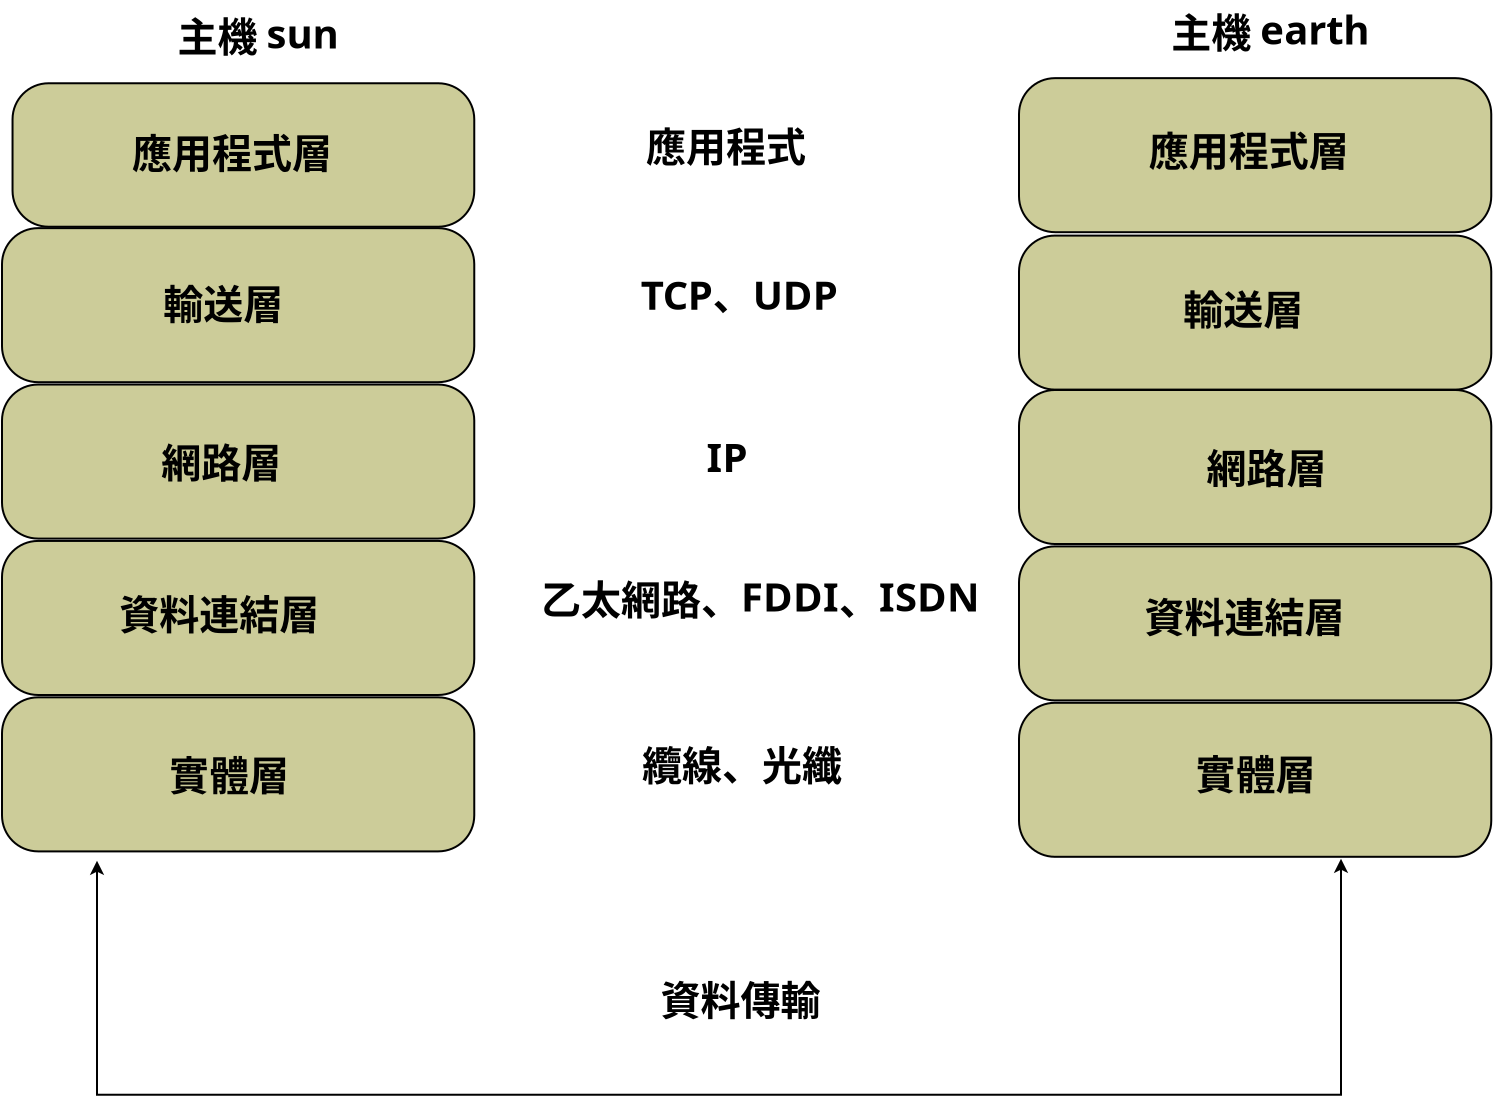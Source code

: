 <?xml version="1.0" encoding="UTF-8"?>
<dia:diagram xmlns:dia="http://www.lysator.liu.se/~alla/dia/">
  <dia:layer name="Rechteck" visible="true">
    <dia:object type="Standard - Box" version="0" id="O0">
      <dia:attribute name="obj_pos">
        <dia:point val="-19.998,-8.424"/>
      </dia:attribute>
      <dia:attribute name="obj_bb">
        <dia:rectangle val="-20.048,-8.474;3.138,-1.2"/>
      </dia:attribute>
      <dia:attribute name="elem_corner">
        <dia:point val="-19.998,-8.424"/>
      </dia:attribute>
      <dia:attribute name="elem_width">
        <dia:real val="23.086"/>
      </dia:attribute>
      <dia:attribute name="elem_height">
        <dia:real val="7.174"/>
      </dia:attribute>
      <dia:attribute name="inner_color">
        <dia:color val="#cccc99"/>
      </dia:attribute>
      <dia:attribute name="show_background">
        <dia:boolean val="true"/>
      </dia:attribute>
      <dia:attribute name="corner_radius">
        <dia:real val="1.8"/>
      </dia:attribute>
    </dia:object>
    <dia:object type="Standard - Text" version="1" id="O1">
      <dia:attribute name="obj_pos">
        <dia:point val="17.012,40.548"/>
      </dia:attribute>
      <dia:attribute name="obj_bb">
        <dia:rectangle val="17.012,39.953;17.012,40.698"/>
      </dia:attribute>
      <dia:attribute name="text">
        <dia:composite type="text">
          <dia:attribute name="string">
            <dia:string>##</dia:string>
          </dia:attribute>
          <dia:attribute name="font">
            <dia:font family="sans" style="0" name="Helvetica"/>
          </dia:attribute>
          <dia:attribute name="height">
            <dia:real val="0.8"/>
          </dia:attribute>
          <dia:attribute name="pos">
            <dia:point val="17.012,40.548"/>
          </dia:attribute>
          <dia:attribute name="color">
            <dia:color val="#000000"/>
          </dia:attribute>
          <dia:attribute name="alignment">
            <dia:enum val="0"/>
          </dia:attribute>
        </dia:composite>
      </dia:attribute>
      <dia:attribute name="valign">
        <dia:enum val="3"/>
      </dia:attribute>
    </dia:object>
    <dia:object type="Standard - Box" version="0" id="O2">
      <dia:attribute name="obj_pos">
        <dia:point val="-20.525,-1.18"/>
      </dia:attribute>
      <dia:attribute name="obj_bb">
        <dia:rectangle val="-20.575,-1.23;3.139,6.572"/>
      </dia:attribute>
      <dia:attribute name="elem_corner">
        <dia:point val="-20.525,-1.18"/>
      </dia:attribute>
      <dia:attribute name="elem_width">
        <dia:real val="23.613"/>
      </dia:attribute>
      <dia:attribute name="elem_height">
        <dia:real val="7.702"/>
      </dia:attribute>
      <dia:attribute name="inner_color">
        <dia:color val="#cccc99"/>
      </dia:attribute>
      <dia:attribute name="show_background">
        <dia:boolean val="true"/>
      </dia:attribute>
      <dia:attribute name="corner_radius">
        <dia:real val="1.8"/>
      </dia:attribute>
    </dia:object>
    <dia:object type="Standard - Box" version="0" id="O3">
      <dia:attribute name="obj_pos">
        <dia:point val="-20.525,6.64"/>
      </dia:attribute>
      <dia:attribute name="obj_bb">
        <dia:rectangle val="-20.575,6.59;3.139,14.392"/>
      </dia:attribute>
      <dia:attribute name="elem_corner">
        <dia:point val="-20.525,6.64"/>
      </dia:attribute>
      <dia:attribute name="elem_width">
        <dia:real val="23.613"/>
      </dia:attribute>
      <dia:attribute name="elem_height">
        <dia:real val="7.702"/>
      </dia:attribute>
      <dia:attribute name="inner_color">
        <dia:color val="#cccc99"/>
      </dia:attribute>
      <dia:attribute name="show_background">
        <dia:boolean val="true"/>
      </dia:attribute>
      <dia:attribute name="corner_radius">
        <dia:real val="1.8"/>
      </dia:attribute>
    </dia:object>
    <dia:object type="Standard - Box" version="0" id="O4">
      <dia:attribute name="obj_pos">
        <dia:point val="-20.525,14.46"/>
      </dia:attribute>
      <dia:attribute name="obj_bb">
        <dia:rectangle val="-20.575,14.41;3.139,22.212"/>
      </dia:attribute>
      <dia:attribute name="elem_corner">
        <dia:point val="-20.525,14.46"/>
      </dia:attribute>
      <dia:attribute name="elem_width">
        <dia:real val="23.613"/>
      </dia:attribute>
      <dia:attribute name="elem_height">
        <dia:real val="7.702"/>
      </dia:attribute>
      <dia:attribute name="inner_color">
        <dia:color val="#cccc99"/>
      </dia:attribute>
      <dia:attribute name="show_background">
        <dia:boolean val="true"/>
      </dia:attribute>
      <dia:attribute name="corner_radius">
        <dia:real val="1.8"/>
      </dia:attribute>
    </dia:object>
    <dia:object type="Standard - Box" version="0" id="O5">
      <dia:attribute name="obj_pos">
        <dia:point val="-20.525,22.28"/>
      </dia:attribute>
      <dia:attribute name="obj_bb">
        <dia:rectangle val="-20.575,22.23;3.139,30.032"/>
      </dia:attribute>
      <dia:attribute name="elem_corner">
        <dia:point val="-20.525,22.28"/>
      </dia:attribute>
      <dia:attribute name="elem_width">
        <dia:real val="23.613"/>
      </dia:attribute>
      <dia:attribute name="elem_height">
        <dia:real val="7.702"/>
      </dia:attribute>
      <dia:attribute name="inner_color">
        <dia:color val="#cccc99"/>
      </dia:attribute>
      <dia:attribute name="show_background">
        <dia:boolean val="true"/>
      </dia:attribute>
      <dia:attribute name="corner_radius">
        <dia:real val="1.8"/>
      </dia:attribute>
    </dia:object>
    <dia:object type="Standard - Box" version="0" id="O6">
      <dia:attribute name="obj_pos">
        <dia:point val="30.325,-8.68"/>
      </dia:attribute>
      <dia:attribute name="obj_bb">
        <dia:rectangle val="30.275,-8.73;53.989,-0.928"/>
      </dia:attribute>
      <dia:attribute name="elem_corner">
        <dia:point val="30.325,-8.68"/>
      </dia:attribute>
      <dia:attribute name="elem_width">
        <dia:real val="23.613"/>
      </dia:attribute>
      <dia:attribute name="elem_height">
        <dia:real val="7.702"/>
      </dia:attribute>
      <dia:attribute name="inner_color">
        <dia:color val="#cccc99"/>
      </dia:attribute>
      <dia:attribute name="show_background">
        <dia:boolean val="true"/>
      </dia:attribute>
      <dia:attribute name="corner_radius">
        <dia:real val="1.8"/>
      </dia:attribute>
    </dia:object>
    <dia:object type="Standard - Box" version="0" id="O7">
      <dia:attribute name="obj_pos">
        <dia:point val="30.325,-0.808"/>
      </dia:attribute>
      <dia:attribute name="obj_bb">
        <dia:rectangle val="30.275,-0.858;53.989,6.943"/>
      </dia:attribute>
      <dia:attribute name="elem_corner">
        <dia:point val="30.325,-0.808"/>
      </dia:attribute>
      <dia:attribute name="elem_width">
        <dia:real val="23.613"/>
      </dia:attribute>
      <dia:attribute name="elem_height">
        <dia:real val="7.702"/>
      </dia:attribute>
      <dia:attribute name="inner_color">
        <dia:color val="#cccc99"/>
      </dia:attribute>
      <dia:attribute name="show_background">
        <dia:boolean val="true"/>
      </dia:attribute>
      <dia:attribute name="corner_radius">
        <dia:real val="1.8"/>
      </dia:attribute>
    </dia:object>
    <dia:object type="Standard - Box" version="0" id="O8">
      <dia:attribute name="obj_pos">
        <dia:point val="30.325,6.912"/>
      </dia:attribute>
      <dia:attribute name="obj_bb">
        <dia:rectangle val="30.275,6.862;53.989,14.663"/>
      </dia:attribute>
      <dia:attribute name="elem_corner">
        <dia:point val="30.325,6.912"/>
      </dia:attribute>
      <dia:attribute name="elem_width">
        <dia:real val="23.613"/>
      </dia:attribute>
      <dia:attribute name="elem_height">
        <dia:real val="7.702"/>
      </dia:attribute>
      <dia:attribute name="inner_color">
        <dia:color val="#cccc99"/>
      </dia:attribute>
      <dia:attribute name="show_background">
        <dia:boolean val="true"/>
      </dia:attribute>
      <dia:attribute name="corner_radius">
        <dia:real val="1.8"/>
      </dia:attribute>
    </dia:object>
    <dia:object type="Standard - Box" version="0" id="O9">
      <dia:attribute name="obj_pos">
        <dia:point val="30.325,14.732"/>
      </dia:attribute>
      <dia:attribute name="obj_bb">
        <dia:rectangle val="30.275,14.682;53.989,22.483"/>
      </dia:attribute>
      <dia:attribute name="elem_corner">
        <dia:point val="30.325,14.732"/>
      </dia:attribute>
      <dia:attribute name="elem_width">
        <dia:real val="23.613"/>
      </dia:attribute>
      <dia:attribute name="elem_height">
        <dia:real val="7.702"/>
      </dia:attribute>
      <dia:attribute name="inner_color">
        <dia:color val="#cccc99"/>
      </dia:attribute>
      <dia:attribute name="show_background">
        <dia:boolean val="true"/>
      </dia:attribute>
      <dia:attribute name="corner_radius">
        <dia:real val="1.8"/>
      </dia:attribute>
    </dia:object>
    <dia:object type="Standard - Box" version="0" id="O10">
      <dia:attribute name="obj_pos">
        <dia:point val="30.325,22.552"/>
      </dia:attribute>
      <dia:attribute name="obj_bb">
        <dia:rectangle val="30.275,22.502;53.989,30.303"/>
      </dia:attribute>
      <dia:attribute name="elem_corner">
        <dia:point val="30.325,22.552"/>
      </dia:attribute>
      <dia:attribute name="elem_width">
        <dia:real val="23.613"/>
      </dia:attribute>
      <dia:attribute name="elem_height">
        <dia:real val="7.702"/>
      </dia:attribute>
      <dia:attribute name="inner_color">
        <dia:color val="#cccc99"/>
      </dia:attribute>
      <dia:attribute name="show_background">
        <dia:boolean val="true"/>
      </dia:attribute>
      <dia:attribute name="corner_radius">
        <dia:real val="1.8"/>
      </dia:attribute>
    </dia:object>
  </dia:layer>
  <dia:layer name="Linien" visible="true">
    <dia:object type="Standard - ZigZagLine" version="1" id="O11">
      <dia:attribute name="obj_pos">
        <dia:point val="-15.775,30.45"/>
      </dia:attribute>
      <dia:attribute name="obj_bb">
        <dia:rectangle val="-16.137,30.3;46.787,42.2"/>
      </dia:attribute>
      <dia:attribute name="orth_points">
        <dia:point val="-15.775,30.45"/>
        <dia:point val="-15.775,42.15"/>
        <dia:point val="46.425,42.15"/>
        <dia:point val="46.425,30.35"/>
      </dia:attribute>
      <dia:attribute name="orth_orient">
        <dia:enum val="1"/>
        <dia:enum val="0"/>
        <dia:enum val="1"/>
      </dia:attribute>
      <dia:attribute name="autorouting">
        <dia:boolean val="false"/>
      </dia:attribute>
      <dia:attribute name="start_arrow">
        <dia:enum val="22"/>
      </dia:attribute>
      <dia:attribute name="start_arrow_length">
        <dia:real val="0.5"/>
      </dia:attribute>
      <dia:attribute name="start_arrow_width">
        <dia:real val="0.5"/>
      </dia:attribute>
      <dia:attribute name="end_arrow">
        <dia:enum val="22"/>
      </dia:attribute>
      <dia:attribute name="end_arrow_length">
        <dia:real val="0.5"/>
      </dia:attribute>
      <dia:attribute name="end_arrow_width">
        <dia:real val="0.5"/>
      </dia:attribute>
    </dia:object>
  </dia:layer>
  <dia:layer name="Text" visible="true" active="true">
    <dia:object type="Standard - Text" version="1" id="O12">
      <dia:attribute name="obj_pos">
        <dia:point val="-14.027,-4.185"/>
      </dia:attribute>
      <dia:attribute name="obj_bb">
        <dia:rectangle val="-14.027,-5.787;-4.015,-3.787"/>
      </dia:attribute>
      <dia:attribute name="text">
        <dia:composite type="text">
          <dia:attribute name="string">
            <dia:string>#應用程式層#</dia:string>
          </dia:attribute>
          <dia:attribute name="font">
            <dia:font family="PMingLiU" style="80" name="Courier"/>
          </dia:attribute>
          <dia:attribute name="height">
            <dia:real val="2.5"/>
          </dia:attribute>
          <dia:attribute name="pos">
            <dia:point val="-14.027,-4.185"/>
          </dia:attribute>
          <dia:attribute name="color">
            <dia:color val="#000000"/>
          </dia:attribute>
          <dia:attribute name="alignment">
            <dia:enum val="0"/>
          </dia:attribute>
        </dia:composite>
      </dia:attribute>
      <dia:attribute name="valign">
        <dia:enum val="3"/>
      </dia:attribute>
    </dia:object>
    <dia:object type="Standard - Text" version="1" id="O13">
      <dia:attribute name="obj_pos">
        <dia:point val="-9.339,11.757"/>
      </dia:attribute>
      <dia:attribute name="obj_bb">
        <dia:rectangle val="-9.339,11.162;-9.339,11.907"/>
      </dia:attribute>
      <dia:attribute name="text">
        <dia:composite type="text">
          <dia:attribute name="string">
            <dia:string>##</dia:string>
          </dia:attribute>
          <dia:attribute name="font">
            <dia:font family="sans" style="0" name="Helvetica"/>
          </dia:attribute>
          <dia:attribute name="height">
            <dia:real val="0.8"/>
          </dia:attribute>
          <dia:attribute name="pos">
            <dia:point val="-9.339,11.757"/>
          </dia:attribute>
          <dia:attribute name="color">
            <dia:color val="#000000"/>
          </dia:attribute>
          <dia:attribute name="alignment">
            <dia:enum val="0"/>
          </dia:attribute>
        </dia:composite>
      </dia:attribute>
      <dia:attribute name="valign">
        <dia:enum val="3"/>
      </dia:attribute>
    </dia:object>
    <dia:object type="Standard - Text" version="1" id="O14">
      <dia:attribute name="obj_pos">
        <dia:point val="-12.463,3.362"/>
      </dia:attribute>
      <dia:attribute name="obj_bb">
        <dia:rectangle val="-12.463,1.76;-6.456,3.76"/>
      </dia:attribute>
      <dia:attribute name="text">
        <dia:composite type="text">
          <dia:attribute name="string">
            <dia:string>#輸送層#</dia:string>
          </dia:attribute>
          <dia:attribute name="font">
            <dia:font family="PMingLiU" style="80" name="Courier"/>
          </dia:attribute>
          <dia:attribute name="height">
            <dia:real val="2.5"/>
          </dia:attribute>
          <dia:attribute name="pos">
            <dia:point val="-12.463,3.362"/>
          </dia:attribute>
          <dia:attribute name="color">
            <dia:color val="#000000"/>
          </dia:attribute>
          <dia:attribute name="alignment">
            <dia:enum val="0"/>
          </dia:attribute>
        </dia:composite>
      </dia:attribute>
      <dia:attribute name="valign">
        <dia:enum val="3"/>
      </dia:attribute>
    </dia:object>
    <dia:object type="Standard - Text" version="1" id="O15">
      <dia:attribute name="obj_pos">
        <dia:point val="-12.566,11.283"/>
      </dia:attribute>
      <dia:attribute name="obj_bb">
        <dia:rectangle val="-12.566,9.68;-6.558,11.68"/>
      </dia:attribute>
      <dia:attribute name="text">
        <dia:composite type="text">
          <dia:attribute name="string">
            <dia:string>#網路層#</dia:string>
          </dia:attribute>
          <dia:attribute name="font">
            <dia:font family="PMingLiU" style="80" name="Courier"/>
          </dia:attribute>
          <dia:attribute name="height">
            <dia:real val="2.5"/>
          </dia:attribute>
          <dia:attribute name="pos">
            <dia:point val="-12.566,11.283"/>
          </dia:attribute>
          <dia:attribute name="color">
            <dia:color val="#000000"/>
          </dia:attribute>
          <dia:attribute name="alignment">
            <dia:enum val="0"/>
          </dia:attribute>
        </dia:composite>
      </dia:attribute>
      <dia:attribute name="valign">
        <dia:enum val="3"/>
      </dia:attribute>
    </dia:object>
    <dia:object type="Standard - Text" version="1" id="O16">
      <dia:attribute name="obj_pos">
        <dia:point val="-14.663,18.869"/>
      </dia:attribute>
      <dia:attribute name="obj_bb">
        <dia:rectangle val="-14.663,17.267;-4.651,19.267"/>
      </dia:attribute>
      <dia:attribute name="text">
        <dia:composite type="text">
          <dia:attribute name="string">
            <dia:string>#資料連結層#</dia:string>
          </dia:attribute>
          <dia:attribute name="font">
            <dia:font family="PMingLiU" style="80" name="Courier"/>
          </dia:attribute>
          <dia:attribute name="height">
            <dia:real val="2.5"/>
          </dia:attribute>
          <dia:attribute name="pos">
            <dia:point val="-14.663,18.869"/>
          </dia:attribute>
          <dia:attribute name="color">
            <dia:color val="#000000"/>
          </dia:attribute>
          <dia:attribute name="alignment">
            <dia:enum val="0"/>
          </dia:attribute>
        </dia:composite>
      </dia:attribute>
      <dia:attribute name="valign">
        <dia:enum val="3"/>
      </dia:attribute>
    </dia:object>
    <dia:object type="Standard - Text" version="1" id="O17">
      <dia:attribute name="obj_pos">
        <dia:point val="-12.181,26.922"/>
      </dia:attribute>
      <dia:attribute name="obj_bb">
        <dia:rectangle val="-12.181,25.32;-6.174,27.32"/>
      </dia:attribute>
      <dia:attribute name="text">
        <dia:composite type="text">
          <dia:attribute name="string">
            <dia:string>#實體層#</dia:string>
          </dia:attribute>
          <dia:attribute name="font">
            <dia:font family="PMingLiU" style="80" name="Courier"/>
          </dia:attribute>
          <dia:attribute name="height">
            <dia:real val="2.5"/>
          </dia:attribute>
          <dia:attribute name="pos">
            <dia:point val="-12.181,26.922"/>
          </dia:attribute>
          <dia:attribute name="color">
            <dia:color val="#000000"/>
          </dia:attribute>
          <dia:attribute name="alignment">
            <dia:enum val="0"/>
          </dia:attribute>
        </dia:composite>
      </dia:attribute>
      <dia:attribute name="valign">
        <dia:enum val="3"/>
      </dia:attribute>
    </dia:object>
    <dia:object type="Standard - Text" version="1" id="O18">
      <dia:attribute name="obj_pos">
        <dia:point val="36.808,-4.304"/>
      </dia:attribute>
      <dia:attribute name="obj_bb">
        <dia:rectangle val="36.808,-5.907;46.821,-3.907"/>
      </dia:attribute>
      <dia:attribute name="text">
        <dia:composite type="text">
          <dia:attribute name="string">
            <dia:string>#應用程式層#</dia:string>
          </dia:attribute>
          <dia:attribute name="font">
            <dia:font family="PMingLiU" style="80" name="Courier"/>
          </dia:attribute>
          <dia:attribute name="height">
            <dia:real val="2.5"/>
          </dia:attribute>
          <dia:attribute name="pos">
            <dia:point val="36.808,-4.304"/>
          </dia:attribute>
          <dia:attribute name="color">
            <dia:color val="#000000"/>
          </dia:attribute>
          <dia:attribute name="alignment">
            <dia:enum val="0"/>
          </dia:attribute>
        </dia:composite>
      </dia:attribute>
      <dia:attribute name="valign">
        <dia:enum val="3"/>
      </dia:attribute>
    </dia:object>
    <dia:object type="Standard - Text" version="1" id="O19">
      <dia:attribute name="obj_pos">
        <dia:point val="42.23,11.571"/>
      </dia:attribute>
      <dia:attribute name="obj_bb">
        <dia:rectangle val="42.23,10.976;42.23,11.721"/>
      </dia:attribute>
      <dia:attribute name="text">
        <dia:composite type="text">
          <dia:attribute name="string">
            <dia:string>##</dia:string>
          </dia:attribute>
          <dia:attribute name="font">
            <dia:font family="sans" style="0" name="Helvetica"/>
          </dia:attribute>
          <dia:attribute name="height">
            <dia:real val="0.8"/>
          </dia:attribute>
          <dia:attribute name="pos">
            <dia:point val="42.23,11.571"/>
          </dia:attribute>
          <dia:attribute name="color">
            <dia:color val="#000000"/>
          </dia:attribute>
          <dia:attribute name="alignment">
            <dia:enum val="0"/>
          </dia:attribute>
        </dia:composite>
      </dia:attribute>
      <dia:attribute name="valign">
        <dia:enum val="3"/>
      </dia:attribute>
    </dia:object>
    <dia:object type="Standard - Text" version="1" id="O20">
      <dia:attribute name="obj_pos">
        <dia:point val="38.532,3.643"/>
      </dia:attribute>
      <dia:attribute name="obj_bb">
        <dia:rectangle val="38.532,2.041;44.54,4.041"/>
      </dia:attribute>
      <dia:attribute name="text">
        <dia:composite type="text">
          <dia:attribute name="string">
            <dia:string>#輸送層#</dia:string>
          </dia:attribute>
          <dia:attribute name="font">
            <dia:font family="PMingLiU" style="80" name="Courier"/>
          </dia:attribute>
          <dia:attribute name="height">
            <dia:real val="2.5"/>
          </dia:attribute>
          <dia:attribute name="pos">
            <dia:point val="38.532,3.643"/>
          </dia:attribute>
          <dia:attribute name="color">
            <dia:color val="#000000"/>
          </dia:attribute>
          <dia:attribute name="alignment">
            <dia:enum val="0"/>
          </dia:attribute>
        </dia:composite>
      </dia:attribute>
      <dia:attribute name="valign">
        <dia:enum val="3"/>
      </dia:attribute>
    </dia:object>
    <dia:object type="Standard - Text" version="1" id="O21">
      <dia:attribute name="obj_pos">
        <dia:point val="39.697,11.563"/>
      </dia:attribute>
      <dia:attribute name="obj_bb">
        <dia:rectangle val="39.697,9.961;45.704,11.961"/>
      </dia:attribute>
      <dia:attribute name="text">
        <dia:composite type="text">
          <dia:attribute name="string">
            <dia:string>#網路層#</dia:string>
          </dia:attribute>
          <dia:attribute name="font">
            <dia:font family="PMingLiU" style="80" name="Courier"/>
          </dia:attribute>
          <dia:attribute name="height">
            <dia:real val="2.5"/>
          </dia:attribute>
          <dia:attribute name="pos">
            <dia:point val="39.697,11.563"/>
          </dia:attribute>
          <dia:attribute name="color">
            <dia:color val="#000000"/>
          </dia:attribute>
          <dia:attribute name="alignment">
            <dia:enum val="0"/>
          </dia:attribute>
        </dia:composite>
      </dia:attribute>
      <dia:attribute name="valign">
        <dia:enum val="3"/>
      </dia:attribute>
    </dia:object>
    <dia:object type="Standard - Text" version="1" id="O22">
      <dia:attribute name="obj_pos">
        <dia:point val="36.599,19.017"/>
      </dia:attribute>
      <dia:attribute name="obj_bb">
        <dia:rectangle val="36.599,17.414;46.611,19.414"/>
      </dia:attribute>
      <dia:attribute name="text">
        <dia:composite type="text">
          <dia:attribute name="string">
            <dia:string>#資料連結層#</dia:string>
          </dia:attribute>
          <dia:attribute name="font">
            <dia:font family="PMingLiU" style="80" name="Courier"/>
          </dia:attribute>
          <dia:attribute name="height">
            <dia:real val="2.5"/>
          </dia:attribute>
          <dia:attribute name="pos">
            <dia:point val="36.599,19.017"/>
          </dia:attribute>
          <dia:attribute name="color">
            <dia:color val="#000000"/>
          </dia:attribute>
          <dia:attribute name="alignment">
            <dia:enum val="0"/>
          </dia:attribute>
        </dia:composite>
      </dia:attribute>
      <dia:attribute name="valign">
        <dia:enum val="3"/>
      </dia:attribute>
    </dia:object>
    <dia:object type="Standard - Text" version="1" id="O23">
      <dia:attribute name="obj_pos">
        <dia:point val="39.148,26.87"/>
      </dia:attribute>
      <dia:attribute name="obj_bb">
        <dia:rectangle val="39.148,25.267;45.155,27.267"/>
      </dia:attribute>
      <dia:attribute name="text">
        <dia:composite type="text">
          <dia:attribute name="string">
            <dia:string>#實體層#</dia:string>
          </dia:attribute>
          <dia:attribute name="font">
            <dia:font family="PMingLiU" style="80" name="Courier"/>
          </dia:attribute>
          <dia:attribute name="height">
            <dia:real val="2.5"/>
          </dia:attribute>
          <dia:attribute name="pos">
            <dia:point val="39.148,26.87"/>
          </dia:attribute>
          <dia:attribute name="color">
            <dia:color val="#000000"/>
          </dia:attribute>
          <dia:attribute name="alignment">
            <dia:enum val="0"/>
          </dia:attribute>
        </dia:composite>
      </dia:attribute>
      <dia:attribute name="valign">
        <dia:enum val="3"/>
      </dia:attribute>
    </dia:object>
    <dia:object type="Standard - Text" version="1" id="O24">
      <dia:attribute name="obj_pos">
        <dia:point val="11.68,-4.518"/>
      </dia:attribute>
      <dia:attribute name="obj_bb">
        <dia:rectangle val="11.68,-6.12;19.69,-4.12"/>
      </dia:attribute>
      <dia:attribute name="text">
        <dia:composite type="text">
          <dia:attribute name="string">
            <dia:string>#應用程式#</dia:string>
          </dia:attribute>
          <dia:attribute name="font">
            <dia:font family="PMingLiU" style="80" name="Courier"/>
          </dia:attribute>
          <dia:attribute name="height">
            <dia:real val="2.5"/>
          </dia:attribute>
          <dia:attribute name="pos">
            <dia:point val="11.68,-4.518"/>
          </dia:attribute>
          <dia:attribute name="color">
            <dia:color val="#000000"/>
          </dia:attribute>
          <dia:attribute name="alignment">
            <dia:enum val="0"/>
          </dia:attribute>
        </dia:composite>
      </dia:attribute>
      <dia:attribute name="valign">
        <dia:enum val="3"/>
      </dia:attribute>
    </dia:object>
    <dia:object type="Standard - Text" version="1" id="O25">
      <dia:attribute name="obj_pos">
        <dia:point val="15.799,11.091"/>
      </dia:attribute>
      <dia:attribute name="obj_bb">
        <dia:rectangle val="15.799,10.496;15.799,11.241"/>
      </dia:attribute>
      <dia:attribute name="text">
        <dia:composite type="text">
          <dia:attribute name="string">
            <dia:string>##</dia:string>
          </dia:attribute>
          <dia:attribute name="font">
            <dia:font family="sans" style="0" name="Helvetica"/>
          </dia:attribute>
          <dia:attribute name="height">
            <dia:real val="0.8"/>
          </dia:attribute>
          <dia:attribute name="pos">
            <dia:point val="15.799,11.091"/>
          </dia:attribute>
          <dia:attribute name="color">
            <dia:color val="#000000"/>
          </dia:attribute>
          <dia:attribute name="alignment">
            <dia:enum val="0"/>
          </dia:attribute>
        </dia:composite>
      </dia:attribute>
      <dia:attribute name="valign">
        <dia:enum val="3"/>
      </dia:attribute>
    </dia:object>
    <dia:object type="Standard - Text" version="1" id="O26">
      <dia:attribute name="obj_pos">
        <dia:point val="11.409,2.897"/>
      </dia:attribute>
      <dia:attribute name="obj_bb">
        <dia:rectangle val="11.409,1.294;20.629,3.294"/>
      </dia:attribute>
      <dia:attribute name="text">
        <dia:composite type="text">
          <dia:attribute name="string">
            <dia:string>#TCP、UDP#</dia:string>
          </dia:attribute>
          <dia:attribute name="font">
            <dia:font family="PMingLiU" style="80" name="Courier"/>
          </dia:attribute>
          <dia:attribute name="height">
            <dia:real val="2.5"/>
          </dia:attribute>
          <dia:attribute name="pos">
            <dia:point val="11.409,2.897"/>
          </dia:attribute>
          <dia:attribute name="color">
            <dia:color val="#000000"/>
          </dia:attribute>
          <dia:attribute name="alignment">
            <dia:enum val="0"/>
          </dia:attribute>
        </dia:composite>
      </dia:attribute>
      <dia:attribute name="valign">
        <dia:enum val="3"/>
      </dia:attribute>
    </dia:object>
    <dia:object type="Standard - Text" version="1" id="O27">
      <dia:attribute name="obj_pos">
        <dia:point val="14.701,11.017"/>
      </dia:attribute>
      <dia:attribute name="obj_bb">
        <dia:rectangle val="14.701,9.414;16.379,11.414"/>
      </dia:attribute>
      <dia:attribute name="text">
        <dia:composite type="text">
          <dia:attribute name="string">
            <dia:string>#IP#</dia:string>
          </dia:attribute>
          <dia:attribute name="font">
            <dia:font family="PMingLiU" style="80" name="Courier"/>
          </dia:attribute>
          <dia:attribute name="height">
            <dia:real val="2.5"/>
          </dia:attribute>
          <dia:attribute name="pos">
            <dia:point val="14.701,11.017"/>
          </dia:attribute>
          <dia:attribute name="color">
            <dia:color val="#000000"/>
          </dia:attribute>
          <dia:attribute name="alignment">
            <dia:enum val="0"/>
          </dia:attribute>
        </dia:composite>
      </dia:attribute>
      <dia:attribute name="valign">
        <dia:enum val="3"/>
      </dia:attribute>
    </dia:object>
    <dia:object type="Standard - Text" version="1" id="O28">
      <dia:attribute name="obj_pos">
        <dia:point val="6.424,18.137"/>
      </dia:attribute>
      <dia:attribute name="obj_bb">
        <dia:rectangle val="6.424,16.534;27.224,18.534"/>
      </dia:attribute>
      <dia:attribute name="text">
        <dia:composite type="text">
          <dia:attribute name="string">
            <dia:string>#乙太網路、FDDI、ISDN#</dia:string>
          </dia:attribute>
          <dia:attribute name="font">
            <dia:font family="PMingLiU" style="80" name="Courier"/>
          </dia:attribute>
          <dia:attribute name="height">
            <dia:real val="2.5"/>
          </dia:attribute>
          <dia:attribute name="pos">
            <dia:point val="6.424,18.137"/>
          </dia:attribute>
          <dia:attribute name="color">
            <dia:color val="#000000"/>
          </dia:attribute>
          <dia:attribute name="alignment">
            <dia:enum val="0"/>
          </dia:attribute>
        </dia:composite>
      </dia:attribute>
      <dia:attribute name="valign">
        <dia:enum val="3"/>
      </dia:attribute>
    </dia:object>
    <dia:object type="Standard - Text" version="1" id="O29">
      <dia:attribute name="obj_pos">
        <dia:point val="11.47,26.423"/>
      </dia:attribute>
      <dia:attribute name="obj_bb">
        <dia:rectangle val="11.47,24.821;21.483,26.821"/>
      </dia:attribute>
      <dia:attribute name="text">
        <dia:composite type="text">
          <dia:attribute name="string">
            <dia:string>#纜線、光纖#</dia:string>
          </dia:attribute>
          <dia:attribute name="font">
            <dia:font family="PMingLiU" style="80" name="Courier"/>
          </dia:attribute>
          <dia:attribute name="height">
            <dia:real val="2.5"/>
          </dia:attribute>
          <dia:attribute name="pos">
            <dia:point val="11.47,26.423"/>
          </dia:attribute>
          <dia:attribute name="color">
            <dia:color val="#000000"/>
          </dia:attribute>
          <dia:attribute name="alignment">
            <dia:enum val="0"/>
          </dia:attribute>
        </dia:composite>
      </dia:attribute>
      <dia:attribute name="valign">
        <dia:enum val="3"/>
      </dia:attribute>
    </dia:object>
    <dia:object type="Standard - Text" version="1" id="O30">
      <dia:attribute name="obj_pos">
        <dia:point val="12.405,38.163"/>
      </dia:attribute>
      <dia:attribute name="obj_bb">
        <dia:rectangle val="12.405,36.56;20.415,38.56"/>
      </dia:attribute>
      <dia:attribute name="text">
        <dia:composite type="text">
          <dia:attribute name="string">
            <dia:string>#資料傳輸#</dia:string>
          </dia:attribute>
          <dia:attribute name="font">
            <dia:font family="PMingLiU" style="80" name="Courier"/>
          </dia:attribute>
          <dia:attribute name="height">
            <dia:real val="2.5"/>
          </dia:attribute>
          <dia:attribute name="pos">
            <dia:point val="12.405,38.163"/>
          </dia:attribute>
          <dia:attribute name="color">
            <dia:color val="#000000"/>
          </dia:attribute>
          <dia:attribute name="alignment">
            <dia:enum val="0"/>
          </dia:attribute>
        </dia:composite>
      </dia:attribute>
      <dia:attribute name="valign">
        <dia:enum val="3"/>
      </dia:attribute>
    </dia:object>
    <dia:object type="Standard - Text" version="1" id="O31">
      <dia:attribute name="obj_pos">
        <dia:point val="-11.755,-10.018"/>
      </dia:attribute>
      <dia:attribute name="obj_bb">
        <dia:rectangle val="-11.755,-11.62;-4.61,-9.62"/>
      </dia:attribute>
      <dia:attribute name="text">
        <dia:composite type="text">
          <dia:attribute name="string">
            <dia:string>#主機 sun#</dia:string>
          </dia:attribute>
          <dia:attribute name="font">
            <dia:font family="PMingLiU" style="80" name="Courier"/>
          </dia:attribute>
          <dia:attribute name="height">
            <dia:real val="2.5"/>
          </dia:attribute>
          <dia:attribute name="pos">
            <dia:point val="-11.755,-10.018"/>
          </dia:attribute>
          <dia:attribute name="color">
            <dia:color val="#000000"/>
          </dia:attribute>
          <dia:attribute name="alignment">
            <dia:enum val="0"/>
          </dia:attribute>
        </dia:composite>
      </dia:attribute>
      <dia:attribute name="valign">
        <dia:enum val="3"/>
      </dia:attribute>
    </dia:object>
    <dia:object type="Standard - Text" version="1" id="O32">
      <dia:attribute name="obj_pos">
        <dia:point val="37.943,-10.217"/>
      </dia:attribute>
      <dia:attribute name="obj_bb">
        <dia:rectangle val="37.943,-11.82;46.243,-9.82"/>
      </dia:attribute>
      <dia:attribute name="text">
        <dia:composite type="text">
          <dia:attribute name="string">
            <dia:string>#主機 earth#</dia:string>
          </dia:attribute>
          <dia:attribute name="font">
            <dia:font family="PMingLiU" style="80" name="Courier"/>
          </dia:attribute>
          <dia:attribute name="height">
            <dia:real val="2.5"/>
          </dia:attribute>
          <dia:attribute name="pos">
            <dia:point val="37.943,-10.217"/>
          </dia:attribute>
          <dia:attribute name="color">
            <dia:color val="#000000"/>
          </dia:attribute>
          <dia:attribute name="alignment">
            <dia:enum val="0"/>
          </dia:attribute>
        </dia:composite>
      </dia:attribute>
      <dia:attribute name="valign">
        <dia:enum val="3"/>
      </dia:attribute>
    </dia:object>
  </dia:layer>
</dia:diagram>

